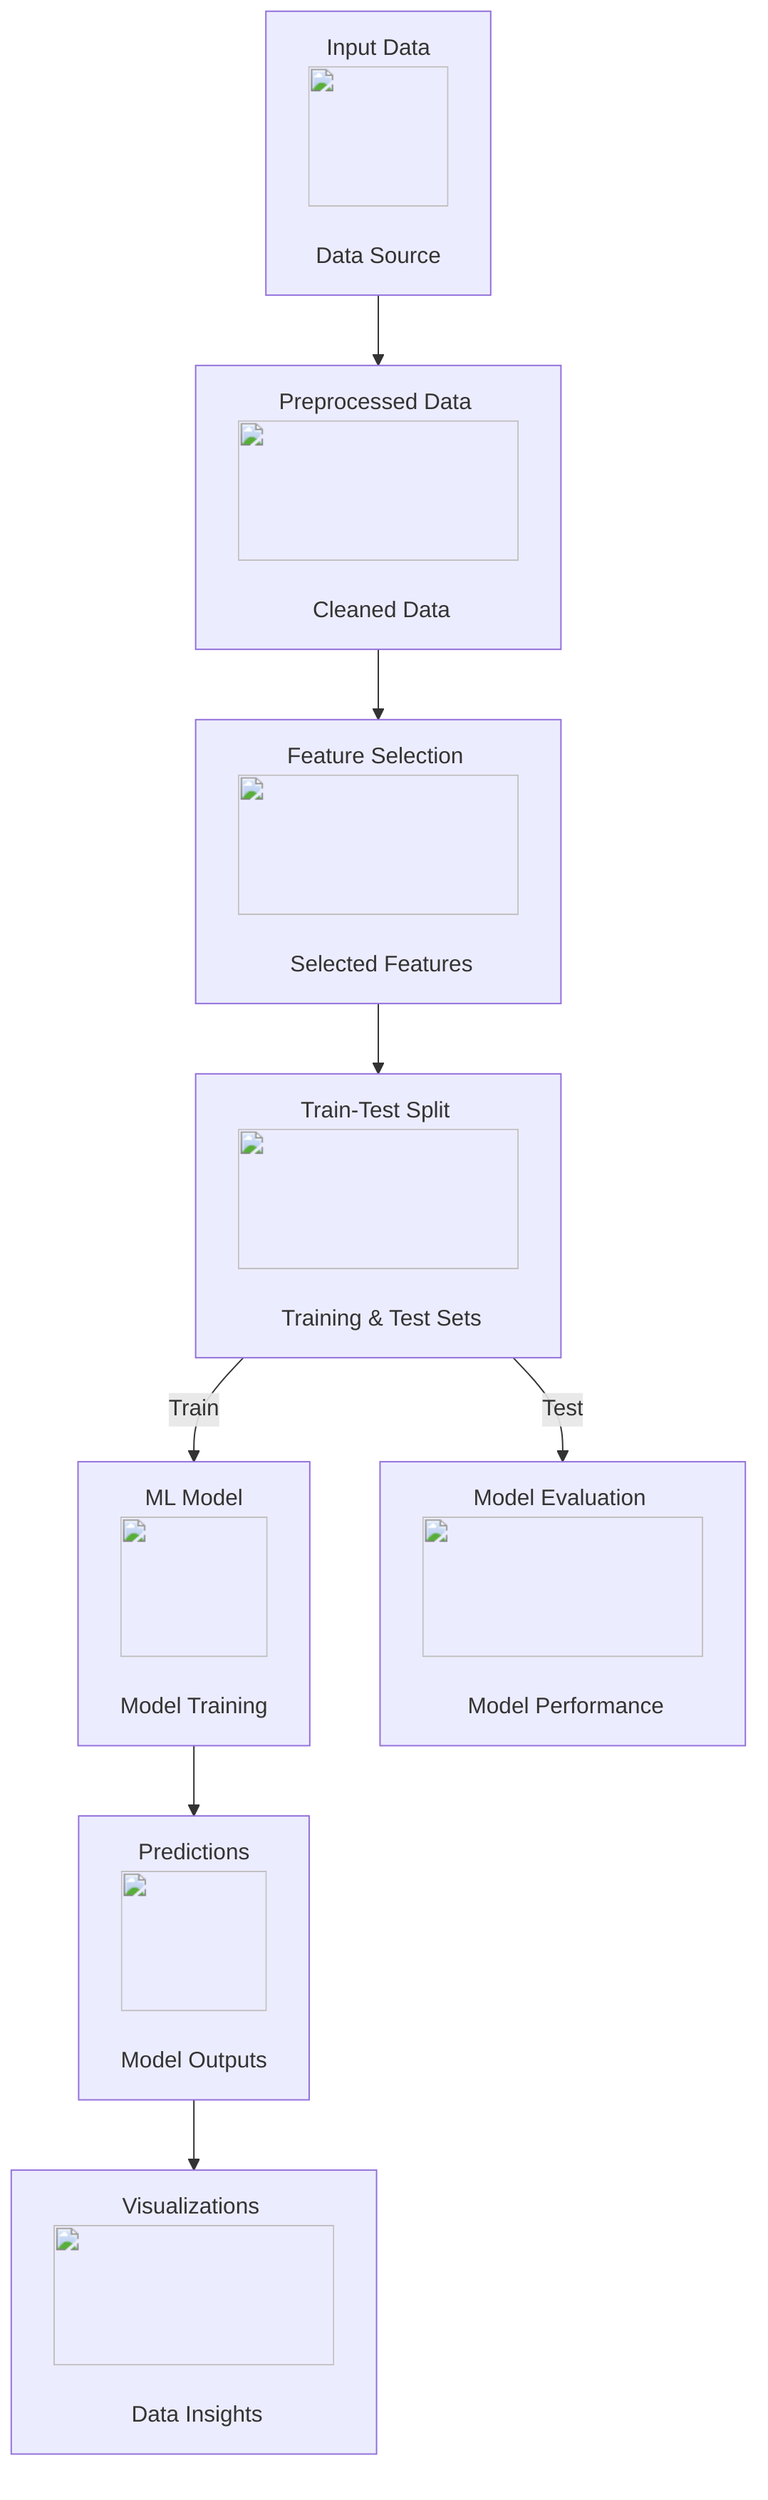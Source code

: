 graph TD;
    A["Input Data <img src='icons/file.svg' width=100 height=100/> <br/> Data Source"] --> B["Preprocessed Data <img src='icons/database.svg' width=100 height=100/> <br/> Cleaned Data"];
    B --> C["Feature Selection <img src='icons/table.svg' width=100 height=100/> <br/> Selected Features"];
    C --> D["Train-Test Split <img src='icons/row_split.svg' width=100 height=100/> <br/> Training & Test Sets"];
    D -->|Train| E["ML Model <img src='icons/brain.svg' width=100 height=100/> <br/> Model Training"];
    D -->|Test| F["Model Evaluation <img src='icons/column_split.svg' width=100 height=100/> <br/> Model Performance"];
    E --> G["Predictions <img src='icons/image.svg' width=100 height=100/> <br/> Model Outputs"];
    G --> H["Visualizations <img src='dummy_plots/scatter_plot_template.svg' width=100 height=100/> <br/> Data Insights"];